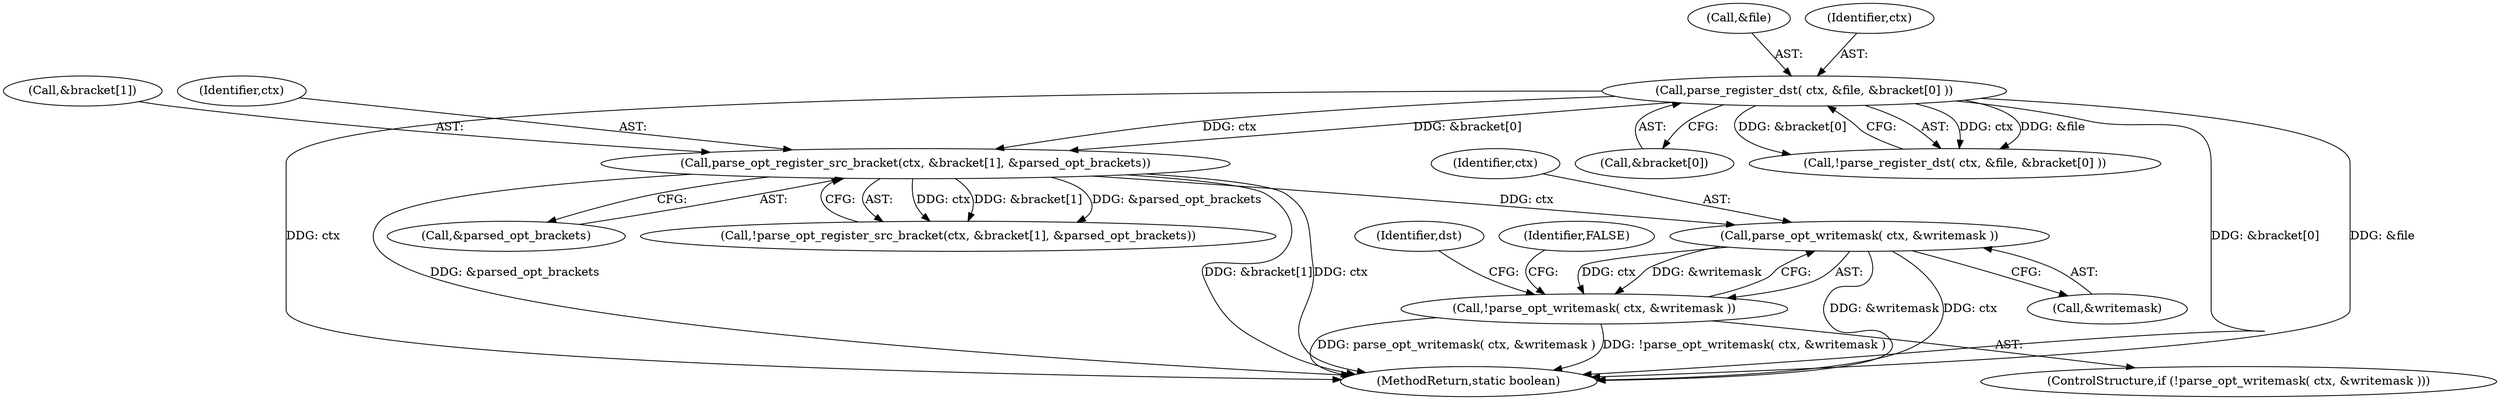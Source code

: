digraph "0_virglrenderer_e534b51ca3c3cd25f3990589932a9ed711c59b27@API" {
"1001478" [label="(Call,parse_opt_writemask( ctx, &writemask ))"];
"1001458" [label="(Call,parse_opt_register_src_bracket(ctx, &bracket[1], &parsed_opt_brackets))"];
"1001446" [label="(Call,parse_register_dst( ctx, &file, &bracket[0] ))"];
"1001477" [label="(Call,!parse_opt_writemask( ctx, &writemask ))"];
"1004155" [label="(MethodReturn,static boolean)"];
"1001477" [label="(Call,!parse_opt_writemask( ctx, &writemask ))"];
"1001480" [label="(Call,&writemask)"];
"1001450" [label="(Call,&bracket[0])"];
"1001448" [label="(Call,&file)"];
"1001487" [label="(Identifier,dst)"];
"1001458" [label="(Call,parse_opt_register_src_bracket(ctx, &bracket[1], &parsed_opt_brackets))"];
"1001483" [label="(Identifier,FALSE)"];
"1001446" [label="(Call,parse_register_dst( ctx, &file, &bracket[0] ))"];
"1001460" [label="(Call,&bracket[1])"];
"1001479" [label="(Identifier,ctx)"];
"1001476" [label="(ControlStructure,if (!parse_opt_writemask( ctx, &writemask )))"];
"1001459" [label="(Identifier,ctx)"];
"1001445" [label="(Call,!parse_register_dst( ctx, &file, &bracket[0] ))"];
"1001478" [label="(Call,parse_opt_writemask( ctx, &writemask ))"];
"1001464" [label="(Call,&parsed_opt_brackets)"];
"1001457" [label="(Call,!parse_opt_register_src_bracket(ctx, &bracket[1], &parsed_opt_brackets))"];
"1001447" [label="(Identifier,ctx)"];
"1001478" -> "1001477"  [label="AST: "];
"1001478" -> "1001480"  [label="CFG: "];
"1001479" -> "1001478"  [label="AST: "];
"1001480" -> "1001478"  [label="AST: "];
"1001477" -> "1001478"  [label="CFG: "];
"1001478" -> "1004155"  [label="DDG: &writemask"];
"1001478" -> "1004155"  [label="DDG: ctx"];
"1001478" -> "1001477"  [label="DDG: ctx"];
"1001478" -> "1001477"  [label="DDG: &writemask"];
"1001458" -> "1001478"  [label="DDG: ctx"];
"1001458" -> "1001457"  [label="AST: "];
"1001458" -> "1001464"  [label="CFG: "];
"1001459" -> "1001458"  [label="AST: "];
"1001460" -> "1001458"  [label="AST: "];
"1001464" -> "1001458"  [label="AST: "];
"1001457" -> "1001458"  [label="CFG: "];
"1001458" -> "1004155"  [label="DDG: &parsed_opt_brackets"];
"1001458" -> "1004155"  [label="DDG: &bracket[1]"];
"1001458" -> "1004155"  [label="DDG: ctx"];
"1001458" -> "1001457"  [label="DDG: ctx"];
"1001458" -> "1001457"  [label="DDG: &bracket[1]"];
"1001458" -> "1001457"  [label="DDG: &parsed_opt_brackets"];
"1001446" -> "1001458"  [label="DDG: ctx"];
"1001446" -> "1001458"  [label="DDG: &bracket[0]"];
"1001446" -> "1001445"  [label="AST: "];
"1001446" -> "1001450"  [label="CFG: "];
"1001447" -> "1001446"  [label="AST: "];
"1001448" -> "1001446"  [label="AST: "];
"1001450" -> "1001446"  [label="AST: "];
"1001445" -> "1001446"  [label="CFG: "];
"1001446" -> "1004155"  [label="DDG: &file"];
"1001446" -> "1004155"  [label="DDG: ctx"];
"1001446" -> "1004155"  [label="DDG: &bracket[0]"];
"1001446" -> "1001445"  [label="DDG: ctx"];
"1001446" -> "1001445"  [label="DDG: &file"];
"1001446" -> "1001445"  [label="DDG: &bracket[0]"];
"1001477" -> "1001476"  [label="AST: "];
"1001483" -> "1001477"  [label="CFG: "];
"1001487" -> "1001477"  [label="CFG: "];
"1001477" -> "1004155"  [label="DDG: !parse_opt_writemask( ctx, &writemask )"];
"1001477" -> "1004155"  [label="DDG: parse_opt_writemask( ctx, &writemask )"];
}

